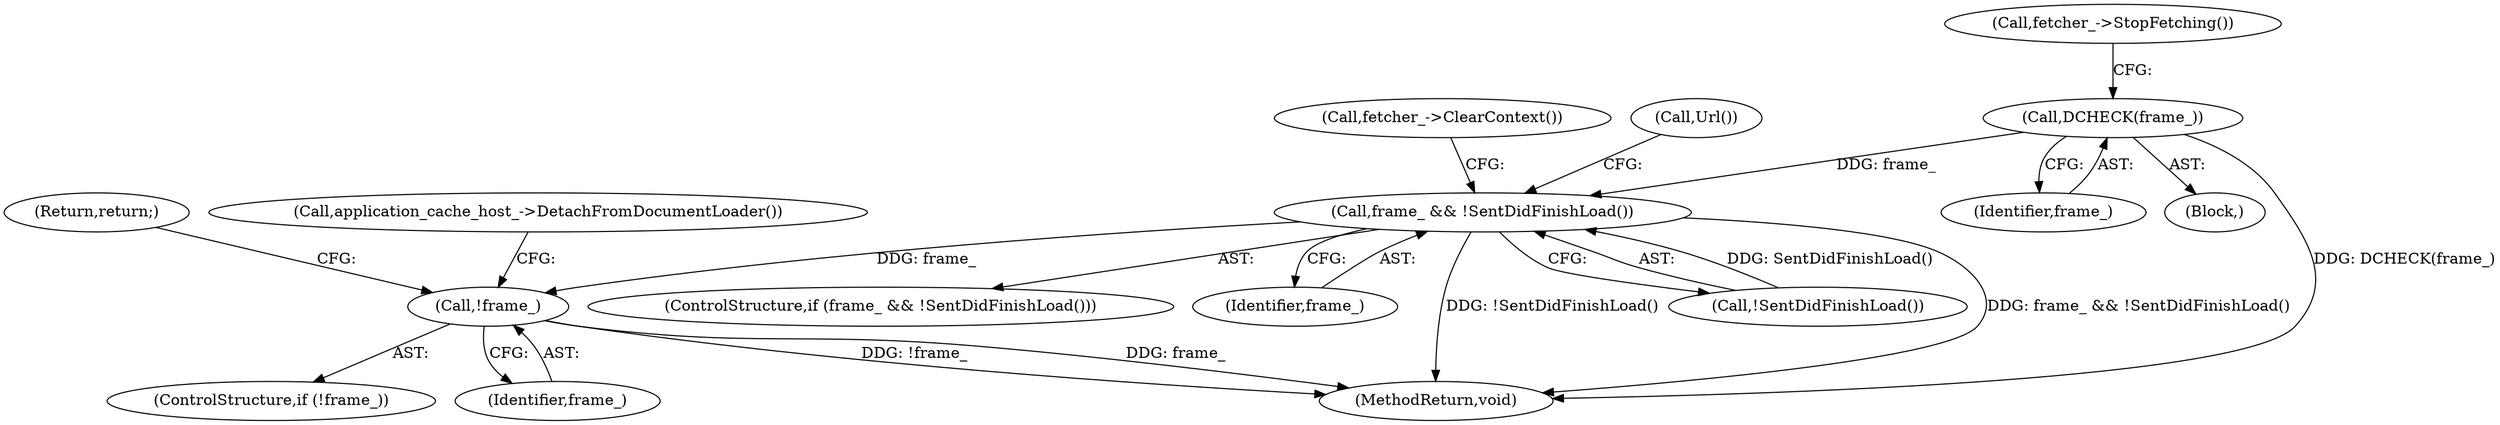 digraph "1_Chrome_fd506b0ac6c7846ae45b5034044fe85c28ee68ac@del" {
"1000102" [label="(Call,DCHECK(frame_))"];
"1000106" [label="(Call,frame_ && !SentDidFinishLoad())"];
"1000115" [label="(Call,!frame_)"];
"1000115" [label="(Call,!frame_)"];
"1000102" [label="(Call,DCHECK(frame_))"];
"1000105" [label="(ControlStructure,if (frame_ && !SentDidFinishLoad()))"];
"1000117" [label="(Return,return;)"];
"1000107" [label="(Identifier,frame_)"];
"1000118" [label="(Call,application_cache_host_->DetachFromDocumentLoader())"];
"1000106" [label="(Call,frame_ && !SentDidFinishLoad())"];
"1000114" [label="(ControlStructure,if (!frame_))"];
"1000103" [label="(Identifier,frame_)"];
"1000104" [label="(Call,fetcher_->StopFetching())"];
"1000108" [label="(Call,!SentDidFinishLoad())"];
"1000113" [label="(Call,fetcher_->ClearContext())"];
"1000112" [label="(Call,Url())"];
"1000116" [label="(Identifier,frame_)"];
"1000101" [label="(Block,)"];
"1000129" [label="(MethodReturn,void)"];
"1000102" -> "1000101"  [label="AST: "];
"1000102" -> "1000103"  [label="CFG: "];
"1000103" -> "1000102"  [label="AST: "];
"1000104" -> "1000102"  [label="CFG: "];
"1000102" -> "1000129"  [label="DDG: DCHECK(frame_)"];
"1000102" -> "1000106"  [label="DDG: frame_"];
"1000106" -> "1000105"  [label="AST: "];
"1000106" -> "1000107"  [label="CFG: "];
"1000106" -> "1000108"  [label="CFG: "];
"1000107" -> "1000106"  [label="AST: "];
"1000108" -> "1000106"  [label="AST: "];
"1000112" -> "1000106"  [label="CFG: "];
"1000113" -> "1000106"  [label="CFG: "];
"1000106" -> "1000129"  [label="DDG: !SentDidFinishLoad()"];
"1000106" -> "1000129"  [label="DDG: frame_ && !SentDidFinishLoad()"];
"1000108" -> "1000106"  [label="DDG: SentDidFinishLoad()"];
"1000106" -> "1000115"  [label="DDG: frame_"];
"1000115" -> "1000114"  [label="AST: "];
"1000115" -> "1000116"  [label="CFG: "];
"1000116" -> "1000115"  [label="AST: "];
"1000117" -> "1000115"  [label="CFG: "];
"1000118" -> "1000115"  [label="CFG: "];
"1000115" -> "1000129"  [label="DDG: !frame_"];
"1000115" -> "1000129"  [label="DDG: frame_"];
}
